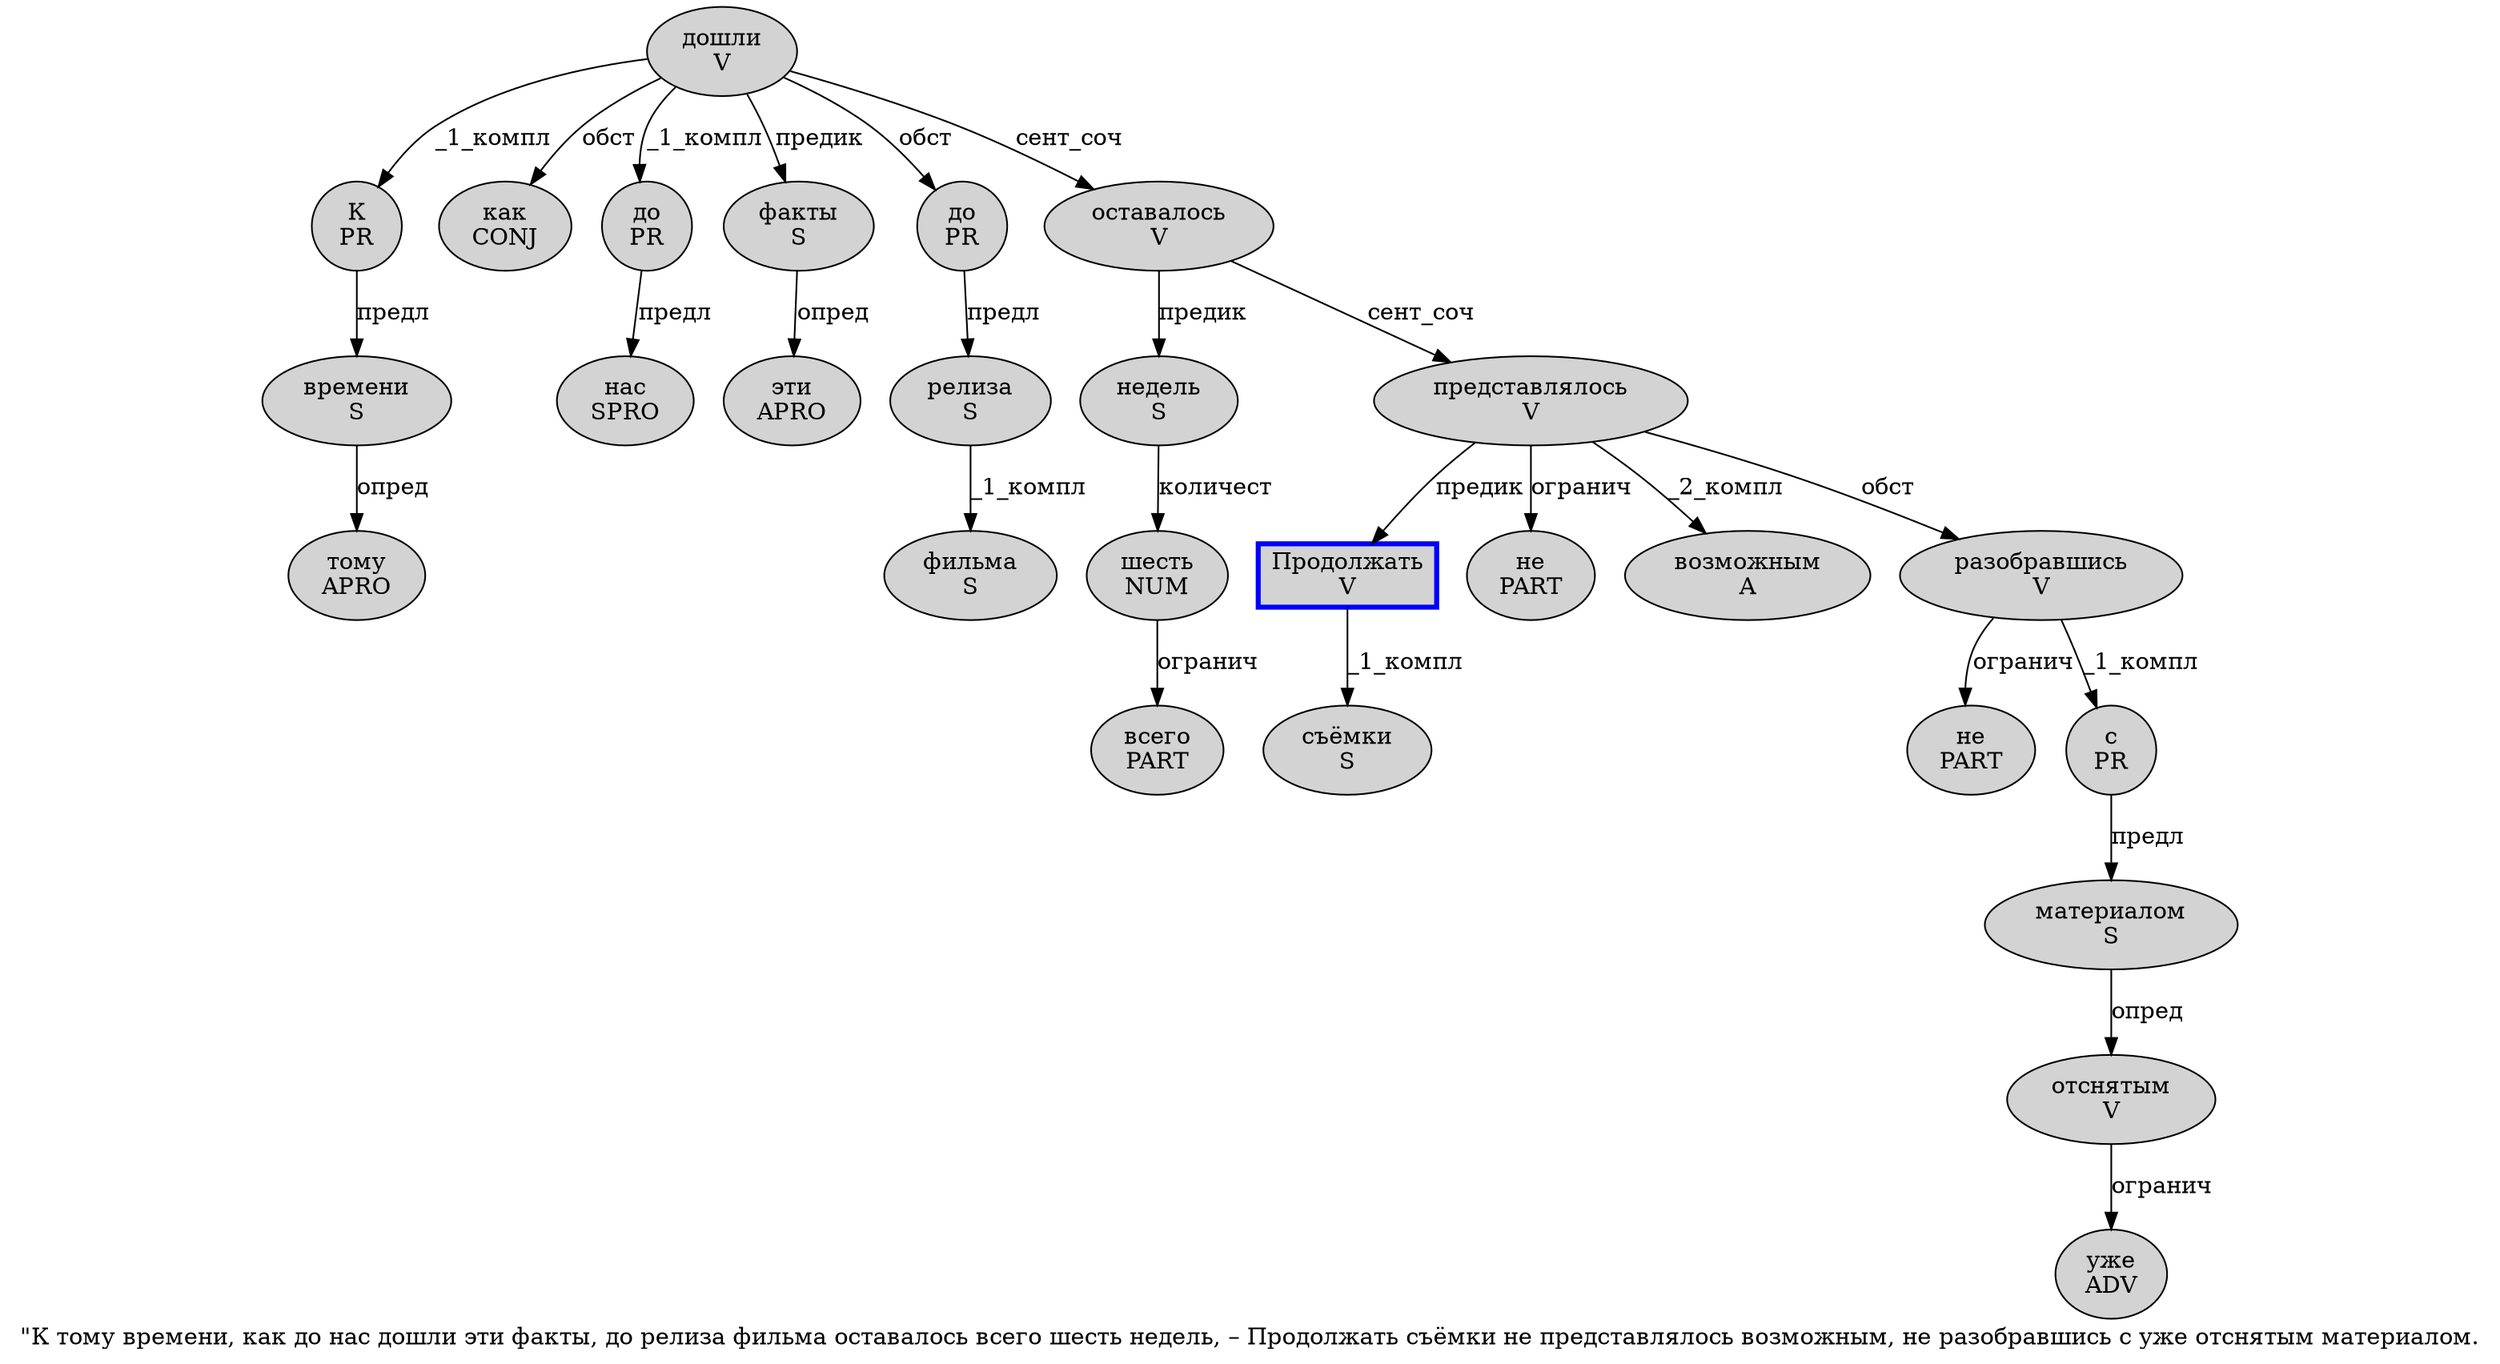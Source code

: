 digraph SENTENCE_1632 {
	graph [label="\"К тому времени, как до нас дошли эти факты, до релиза фильма оставалось всего шесть недель, – Продолжать съёмки не представлялось возможным, не разобравшись с уже отснятым материалом."]
	node [style=filled]
		1 [label="К
PR" color="" fillcolor=lightgray penwidth=1 shape=ellipse]
		2 [label="тому
APRO" color="" fillcolor=lightgray penwidth=1 shape=ellipse]
		3 [label="времени
S" color="" fillcolor=lightgray penwidth=1 shape=ellipse]
		5 [label="как
CONJ" color="" fillcolor=lightgray penwidth=1 shape=ellipse]
		6 [label="до
PR" color="" fillcolor=lightgray penwidth=1 shape=ellipse]
		7 [label="нас
SPRO" color="" fillcolor=lightgray penwidth=1 shape=ellipse]
		8 [label="дошли
V" color="" fillcolor=lightgray penwidth=1 shape=ellipse]
		9 [label="эти
APRO" color="" fillcolor=lightgray penwidth=1 shape=ellipse]
		10 [label="факты
S" color="" fillcolor=lightgray penwidth=1 shape=ellipse]
		12 [label="до
PR" color="" fillcolor=lightgray penwidth=1 shape=ellipse]
		13 [label="релиза
S" color="" fillcolor=lightgray penwidth=1 shape=ellipse]
		14 [label="фильма
S" color="" fillcolor=lightgray penwidth=1 shape=ellipse]
		15 [label="оставалось
V" color="" fillcolor=lightgray penwidth=1 shape=ellipse]
		16 [label="всего
PART" color="" fillcolor=lightgray penwidth=1 shape=ellipse]
		17 [label="шесть
NUM" color="" fillcolor=lightgray penwidth=1 shape=ellipse]
		18 [label="недель
S" color="" fillcolor=lightgray penwidth=1 shape=ellipse]
		21 [label="Продолжать
V" color=blue fillcolor=lightgray penwidth=3 shape=box]
		22 [label="съёмки
S" color="" fillcolor=lightgray penwidth=1 shape=ellipse]
		23 [label="не
PART" color="" fillcolor=lightgray penwidth=1 shape=ellipse]
		24 [label="представлялось
V" color="" fillcolor=lightgray penwidth=1 shape=ellipse]
		25 [label="возможным
A" color="" fillcolor=lightgray penwidth=1 shape=ellipse]
		27 [label="не
PART" color="" fillcolor=lightgray penwidth=1 shape=ellipse]
		28 [label="разобравшись
V" color="" fillcolor=lightgray penwidth=1 shape=ellipse]
		29 [label="с
PR" color="" fillcolor=lightgray penwidth=1 shape=ellipse]
		30 [label="уже
ADV" color="" fillcolor=lightgray penwidth=1 shape=ellipse]
		31 [label="отснятым
V" color="" fillcolor=lightgray penwidth=1 shape=ellipse]
		32 [label="материалом
S" color="" fillcolor=lightgray penwidth=1 shape=ellipse]
			12 -> 13 [label="предл"]
			18 -> 17 [label="количест"]
			13 -> 14 [label="_1_компл"]
			28 -> 27 [label="огранич"]
			28 -> 29 [label="_1_компл"]
			32 -> 31 [label="опред"]
			3 -> 2 [label="опред"]
			10 -> 9 [label="опред"]
			6 -> 7 [label="предл"]
			21 -> 22 [label="_1_компл"]
			17 -> 16 [label="огранич"]
			24 -> 21 [label="предик"]
			24 -> 23 [label="огранич"]
			24 -> 25 [label="_2_компл"]
			24 -> 28 [label="обст"]
			8 -> 1 [label="_1_компл"]
			8 -> 5 [label="обст"]
			8 -> 6 [label="_1_компл"]
			8 -> 10 [label="предик"]
			8 -> 12 [label="обст"]
			8 -> 15 [label="сент_соч"]
			1 -> 3 [label="предл"]
			31 -> 30 [label="огранич"]
			15 -> 18 [label="предик"]
			15 -> 24 [label="сент_соч"]
			29 -> 32 [label="предл"]
}